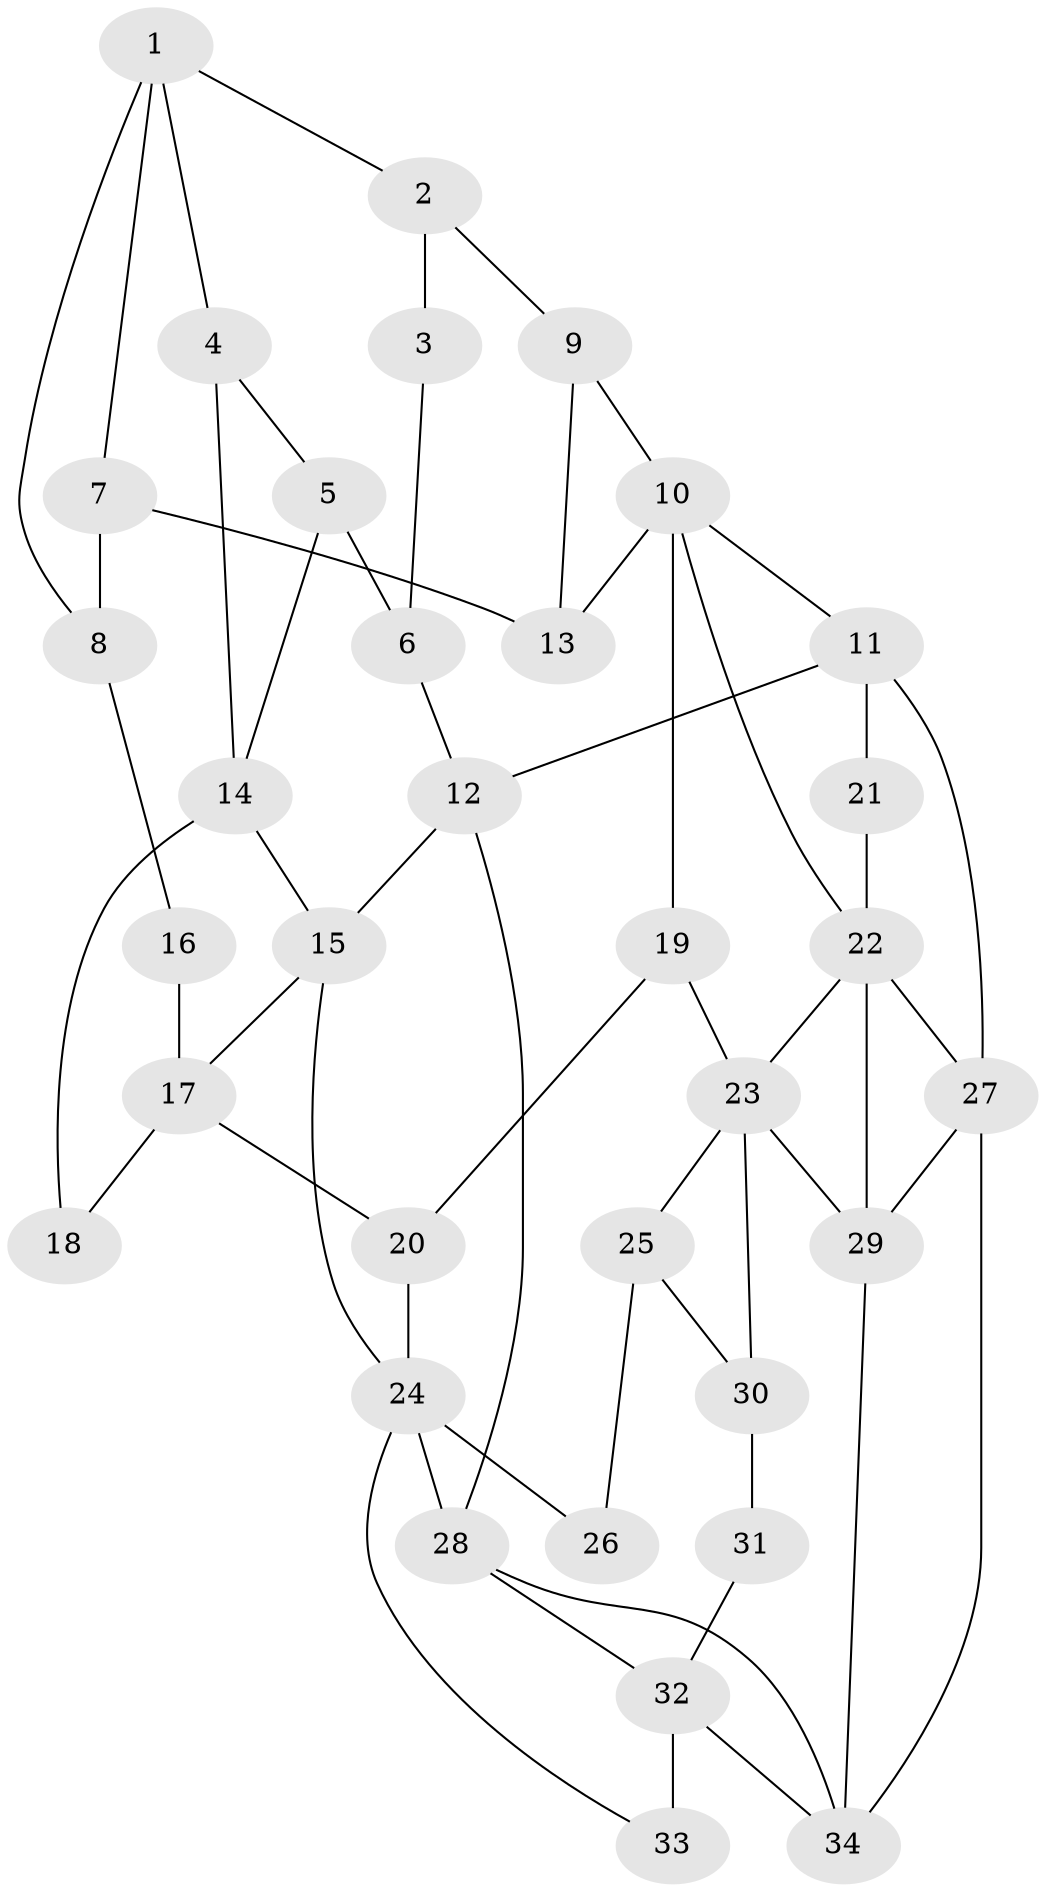 // original degree distribution, {3: 0.029850746268656716, 4: 0.29850746268656714, 5: 0.417910447761194, 6: 0.2537313432835821}
// Generated by graph-tools (version 1.1) at 2025/54/03/04/25 22:54:43]
// undirected, 34 vertices, 57 edges
graph export_dot {
  node [color=gray90,style=filled];
  1;
  2;
  3;
  4;
  5;
  6;
  7;
  8;
  9;
  10;
  11;
  12;
  13;
  14;
  15;
  16;
  17;
  18;
  19;
  20;
  21;
  22;
  23;
  24;
  25;
  26;
  27;
  28;
  29;
  30;
  31;
  32;
  33;
  34;
  1 -- 2 [weight=1.0];
  1 -- 4 [weight=1.0];
  1 -- 7 [weight=1.0];
  1 -- 8 [weight=1.0];
  2 -- 3 [weight=1.0];
  2 -- 9 [weight=1.0];
  3 -- 6 [weight=1.0];
  4 -- 5 [weight=1.0];
  4 -- 14 [weight=1.0];
  5 -- 6 [weight=1.0];
  5 -- 14 [weight=1.0];
  6 -- 12 [weight=1.0];
  7 -- 8 [weight=1.0];
  7 -- 13 [weight=1.0];
  8 -- 16 [weight=1.0];
  9 -- 10 [weight=1.0];
  9 -- 13 [weight=1.0];
  10 -- 11 [weight=1.0];
  10 -- 13 [weight=1.0];
  10 -- 19 [weight=2.0];
  10 -- 22 [weight=1.0];
  11 -- 12 [weight=1.0];
  11 -- 21 [weight=1.0];
  11 -- 27 [weight=1.0];
  12 -- 15 [weight=1.0];
  12 -- 28 [weight=1.0];
  14 -- 15 [weight=2.0];
  14 -- 18 [weight=2.0];
  15 -- 17 [weight=1.0];
  15 -- 24 [weight=1.0];
  16 -- 17 [weight=2.0];
  17 -- 18 [weight=1.0];
  17 -- 20 [weight=2.0];
  19 -- 20 [weight=2.0];
  19 -- 23 [weight=2.0];
  20 -- 24 [weight=1.0];
  21 -- 22 [weight=2.0];
  22 -- 23 [weight=1.0];
  22 -- 27 [weight=1.0];
  22 -- 29 [weight=1.0];
  23 -- 25 [weight=1.0];
  23 -- 29 [weight=1.0];
  23 -- 30 [weight=1.0];
  24 -- 26 [weight=2.0];
  24 -- 28 [weight=1.0];
  24 -- 33 [weight=1.0];
  25 -- 26 [weight=1.0];
  25 -- 30 [weight=1.0];
  27 -- 29 [weight=1.0];
  27 -- 34 [weight=1.0];
  28 -- 32 [weight=1.0];
  28 -- 34 [weight=1.0];
  29 -- 34 [weight=1.0];
  30 -- 31 [weight=1.0];
  31 -- 32 [weight=2.0];
  32 -- 33 [weight=2.0];
  32 -- 34 [weight=1.0];
}
